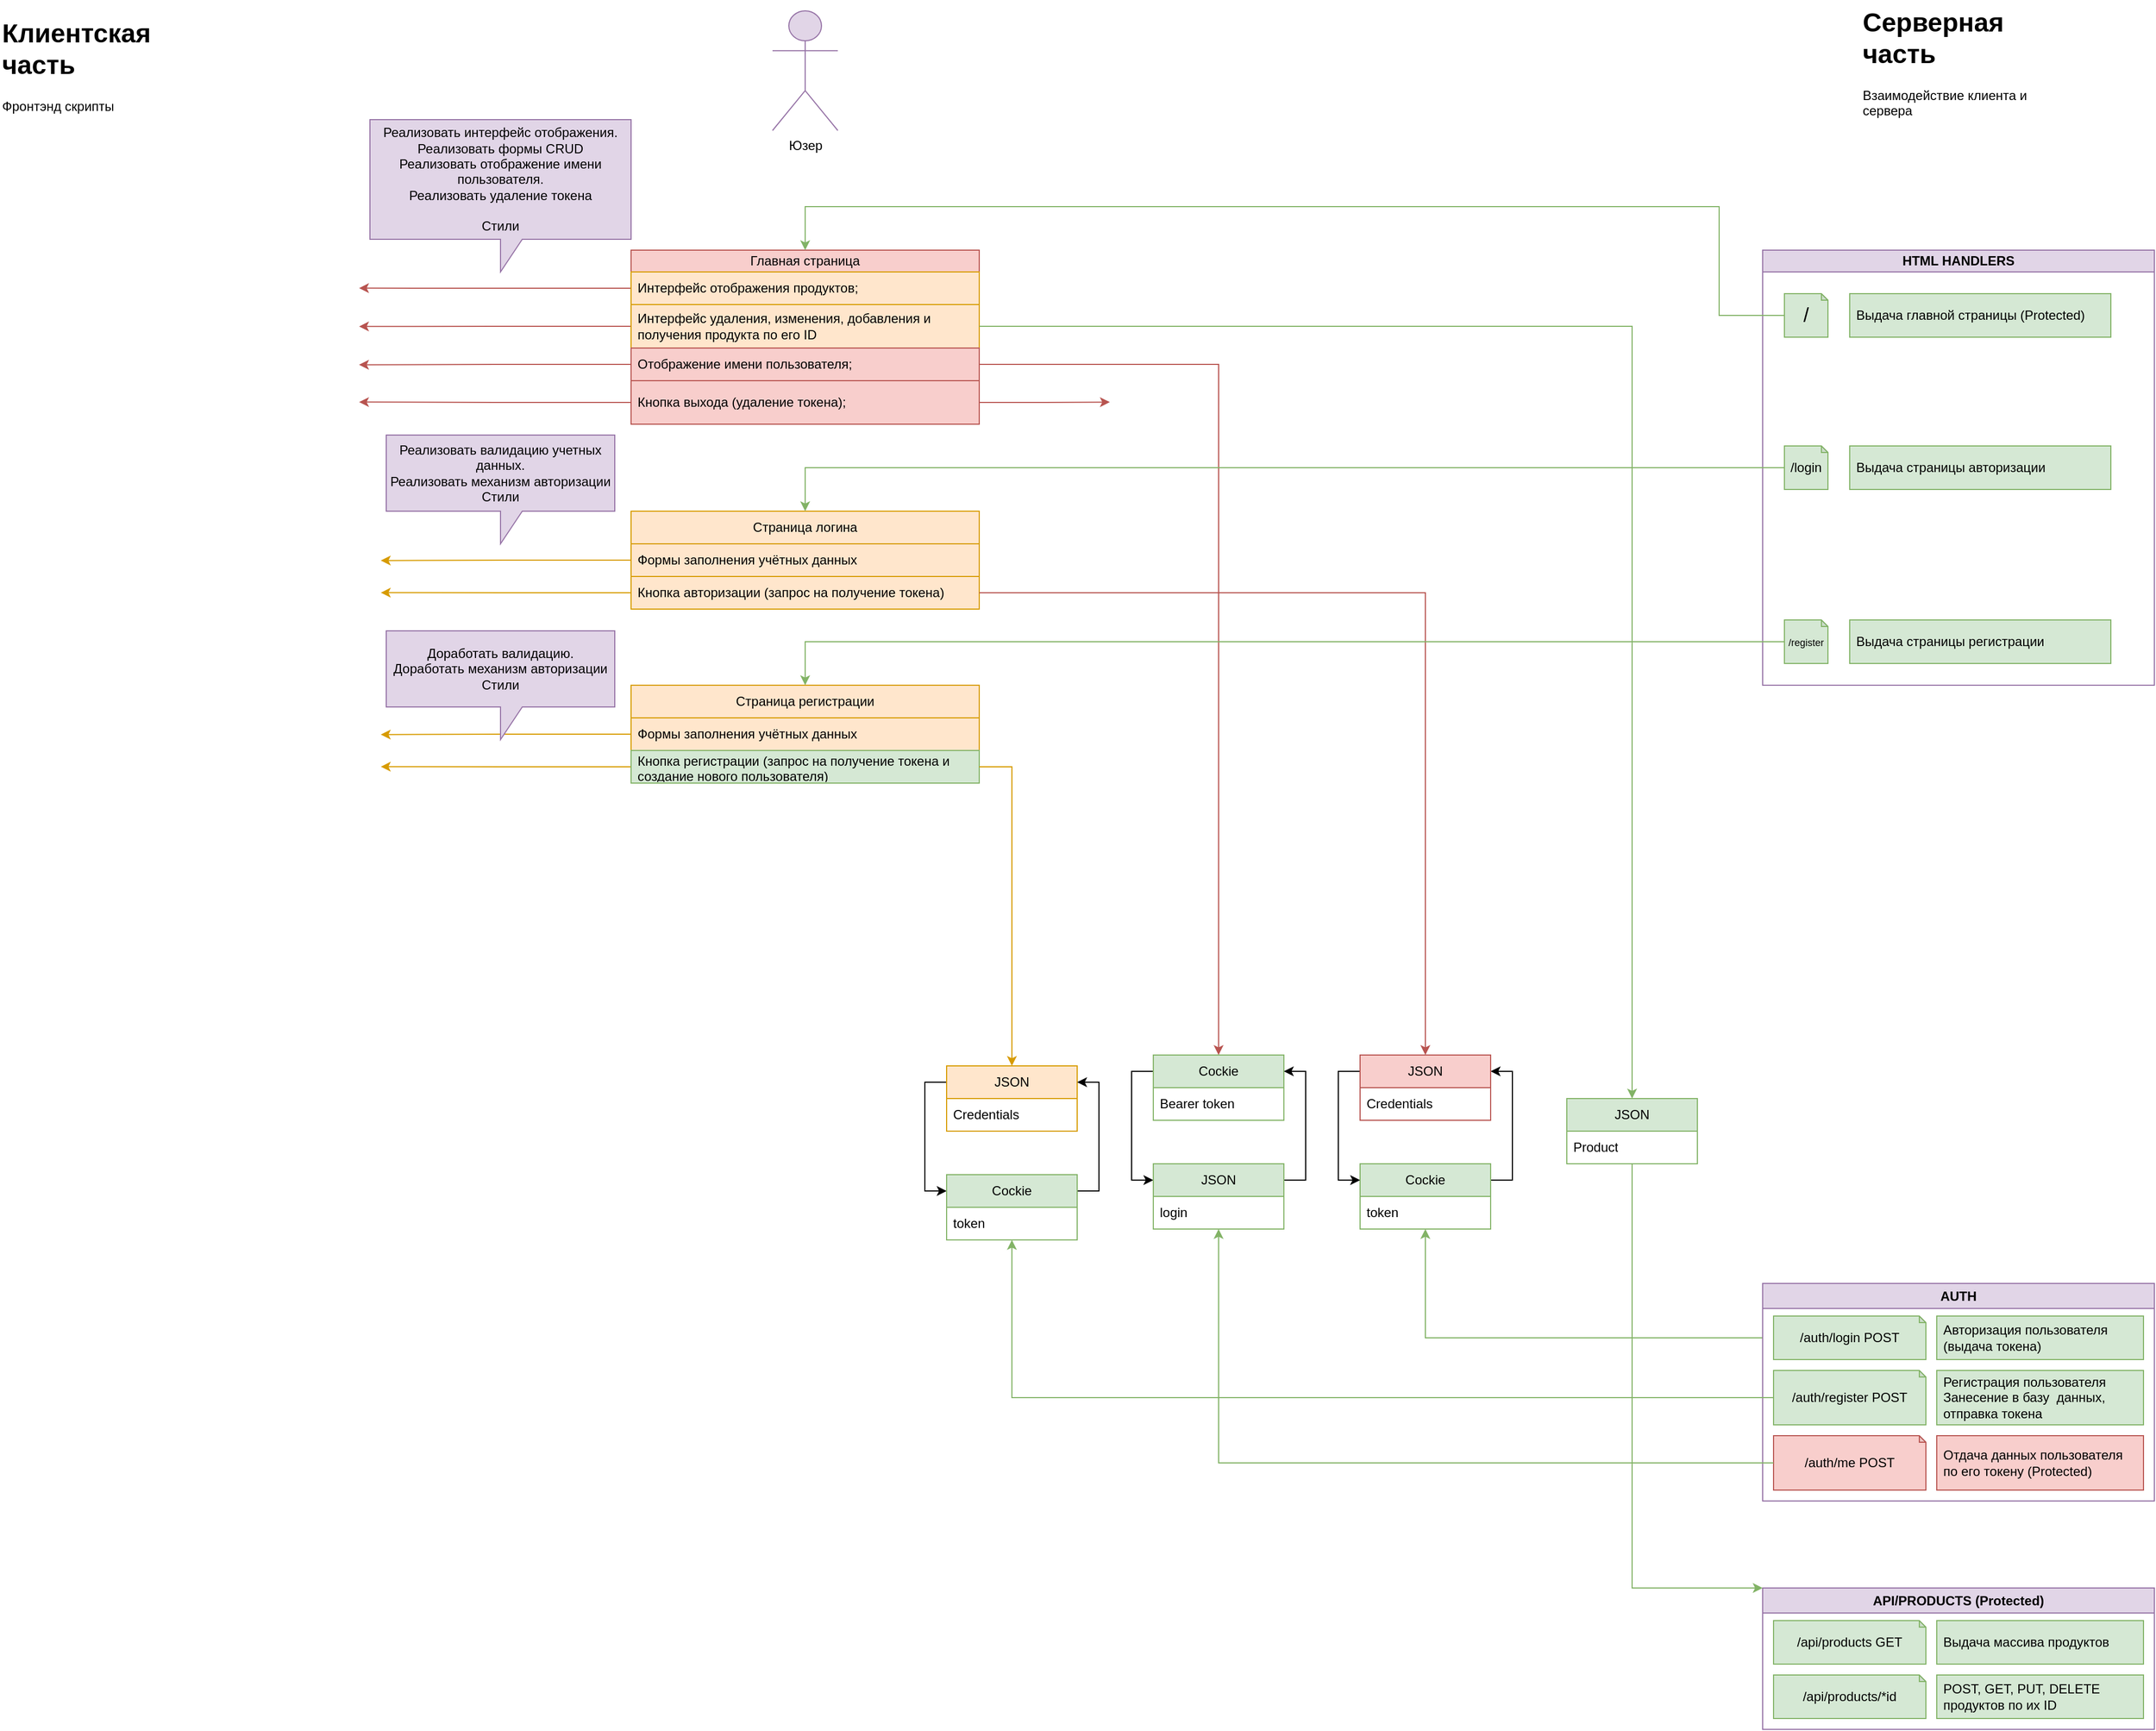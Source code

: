 <mxfile version="24.7.16">
  <diagram name="Страница — 1" id="KyiQzCt9rgxd2dY673ne">
    <mxGraphModel dx="1816" dy="1689" grid="1" gridSize="10" guides="1" tooltips="1" connect="1" arrows="1" fold="1" page="1" pageScale="1" pageWidth="827" pageHeight="1169" math="0" shadow="0">
      <root>
        <mxCell id="0" />
        <mxCell id="1" parent="0" />
        <mxCell id="AlWu4j2nUdlM_dIIHE1T-5" value="HTML HANDLERS" style="swimlane;whiteSpace=wrap;html=1;startSize=20;fillColor=#e1d5e7;strokeColor=#9673a6;" vertex="1" parent="1">
          <mxGeometry x="1000" y="40" width="360" height="400" as="geometry" />
        </mxCell>
        <mxCell id="AlWu4j2nUdlM_dIIHE1T-6" value="/login" style="shape=note;whiteSpace=wrap;html=1;backgroundOutline=1;darkOpacity=0.05;size=6;fillColor=#d5e8d4;strokeColor=#82b366;" vertex="1" parent="AlWu4j2nUdlM_dIIHE1T-5">
          <mxGeometry x="20" y="180" width="40" height="40" as="geometry" />
        </mxCell>
        <mxCell id="AlWu4j2nUdlM_dIIHE1T-12" value="&lt;font style=&quot;font-size: 18px;&quot;&gt;/&lt;/font&gt;" style="shape=note;whiteSpace=wrap;html=1;backgroundOutline=1;darkOpacity=0.05;size=6;fillColor=#d5e8d4;strokeColor=#82b366;" vertex="1" parent="AlWu4j2nUdlM_dIIHE1T-5">
          <mxGeometry x="20" y="40" width="40" height="40" as="geometry" />
        </mxCell>
        <mxCell id="AlWu4j2nUdlM_dIIHE1T-13" value="&lt;font style=&quot;font-size: 9px;&quot;&gt;/register&lt;/font&gt;" style="shape=note;whiteSpace=wrap;html=1;backgroundOutline=1;darkOpacity=0.05;size=6;fillColor=#d5e8d4;strokeColor=#82b366;" vertex="1" parent="AlWu4j2nUdlM_dIIHE1T-5">
          <mxGeometry x="20" y="340" width="40" height="40" as="geometry" />
        </mxCell>
        <mxCell id="AlWu4j2nUdlM_dIIHE1T-14" value="Выдача главной страницы (Protected)" style="text;strokeColor=#82b366;fillColor=#d5e8d4;align=left;verticalAlign=middle;spacingLeft=4;spacingRight=4;overflow=hidden;points=[[0,0.5],[1,0.5]];portConstraint=eastwest;rotatable=0;whiteSpace=wrap;html=1;" vertex="1" parent="AlWu4j2nUdlM_dIIHE1T-5">
          <mxGeometry x="80" y="40" width="240" height="40" as="geometry" />
        </mxCell>
        <mxCell id="AlWu4j2nUdlM_dIIHE1T-15" value="Выдача страницы авторизации" style="text;strokeColor=#82b366;fillColor=#d5e8d4;align=left;verticalAlign=middle;spacingLeft=4;spacingRight=4;overflow=hidden;points=[[0,0.5],[1,0.5]];portConstraint=eastwest;rotatable=0;whiteSpace=wrap;html=1;" vertex="1" parent="AlWu4j2nUdlM_dIIHE1T-5">
          <mxGeometry x="80" y="180" width="240" height="40" as="geometry" />
        </mxCell>
        <mxCell id="AlWu4j2nUdlM_dIIHE1T-16" value="Выдача страницы регистрации" style="text;strokeColor=#82b366;fillColor=#d5e8d4;align=left;verticalAlign=middle;spacingLeft=4;spacingRight=4;overflow=hidden;points=[[0,0.5],[1,0.5]];portConstraint=eastwest;rotatable=0;whiteSpace=wrap;html=1;" vertex="1" parent="AlWu4j2nUdlM_dIIHE1T-5">
          <mxGeometry x="80" y="340" width="240" height="40" as="geometry" />
        </mxCell>
        <mxCell id="AlWu4j2nUdlM_dIIHE1T-34" value="Главная страница" style="swimlane;fontStyle=0;childLayout=stackLayout;horizontal=1;startSize=20;horizontalStack=0;resizeParent=1;resizeParentMax=0;resizeLast=0;collapsible=1;marginBottom=0;whiteSpace=wrap;html=1;fillColor=#f8cecc;strokeColor=#b85450;" vertex="1" parent="1">
          <mxGeometry x="-40" y="40" width="320" height="160" as="geometry" />
        </mxCell>
        <mxCell id="AlWu4j2nUdlM_dIIHE1T-140" style="edgeStyle=orthogonalEdgeStyle;rounded=0;orthogonalLoop=1;jettySize=auto;html=1;exitX=0;exitY=0.5;exitDx=0;exitDy=0;fillColor=#f8cecc;strokeColor=#b85450;" edge="1" parent="AlWu4j2nUdlM_dIIHE1T-34" source="AlWu4j2nUdlM_dIIHE1T-36">
          <mxGeometry relative="1" as="geometry">
            <mxPoint x="-250" y="34.905" as="targetPoint" />
          </mxGeometry>
        </mxCell>
        <mxCell id="AlWu4j2nUdlM_dIIHE1T-36" value="Интерфейс отображения продуктов;" style="text;strokeColor=#d79b00;fillColor=#ffe6cc;align=left;verticalAlign=middle;spacingLeft=4;spacingRight=4;overflow=hidden;points=[[0,0.5],[1,0.5]];portConstraint=eastwest;rotatable=0;whiteSpace=wrap;html=1;" vertex="1" parent="AlWu4j2nUdlM_dIIHE1T-34">
          <mxGeometry y="20" width="320" height="30" as="geometry" />
        </mxCell>
        <mxCell id="AlWu4j2nUdlM_dIIHE1T-142" style="edgeStyle=orthogonalEdgeStyle;rounded=0;orthogonalLoop=1;jettySize=auto;html=1;exitX=0;exitY=0.5;exitDx=0;exitDy=0;fillColor=#f8cecc;strokeColor=#b85450;" edge="1" parent="AlWu4j2nUdlM_dIIHE1T-34" source="AlWu4j2nUdlM_dIIHE1T-37">
          <mxGeometry relative="1" as="geometry">
            <mxPoint x="-250" y="70.143" as="targetPoint" />
          </mxGeometry>
        </mxCell>
        <mxCell id="AlWu4j2nUdlM_dIIHE1T-37" value="Интерфейс удаления, изменения, добавления и получения продукта по его ID" style="text;strokeColor=#d79b00;fillColor=#ffe6cc;align=left;verticalAlign=middle;spacingLeft=4;spacingRight=4;overflow=hidden;points=[[0,0.5],[1,0.5]];portConstraint=eastwest;rotatable=0;whiteSpace=wrap;html=1;" vertex="1" parent="AlWu4j2nUdlM_dIIHE1T-34">
          <mxGeometry y="50" width="320" height="40" as="geometry" />
        </mxCell>
        <mxCell id="AlWu4j2nUdlM_dIIHE1T-143" style="edgeStyle=orthogonalEdgeStyle;rounded=0;orthogonalLoop=1;jettySize=auto;html=1;exitX=0;exitY=0.5;exitDx=0;exitDy=0;fillColor=#f8cecc;strokeColor=#b85450;" edge="1" parent="AlWu4j2nUdlM_dIIHE1T-34" source="AlWu4j2nUdlM_dIIHE1T-40">
          <mxGeometry relative="1" as="geometry">
            <mxPoint x="-250" y="105.381" as="targetPoint" />
          </mxGeometry>
        </mxCell>
        <mxCell id="AlWu4j2nUdlM_dIIHE1T-40" value="Отображение имени пользователя;" style="text;strokeColor=#b85450;fillColor=#f8cecc;align=left;verticalAlign=middle;spacingLeft=4;spacingRight=4;overflow=hidden;points=[[0,0.5],[1,0.5]];portConstraint=eastwest;rotatable=0;whiteSpace=wrap;html=1;" vertex="1" parent="AlWu4j2nUdlM_dIIHE1T-34">
          <mxGeometry y="90" width="320" height="30" as="geometry" />
        </mxCell>
        <mxCell id="AlWu4j2nUdlM_dIIHE1T-144" style="edgeStyle=orthogonalEdgeStyle;rounded=0;orthogonalLoop=1;jettySize=auto;html=1;exitX=0;exitY=0.5;exitDx=0;exitDy=0;fillColor=#f8cecc;strokeColor=#b85450;" edge="1" parent="AlWu4j2nUdlM_dIIHE1T-34" source="AlWu4j2nUdlM_dIIHE1T-41">
          <mxGeometry relative="1" as="geometry">
            <mxPoint x="-250" y="139.667" as="targetPoint" />
          </mxGeometry>
        </mxCell>
        <mxCell id="AlWu4j2nUdlM_dIIHE1T-145" style="edgeStyle=orthogonalEdgeStyle;rounded=0;orthogonalLoop=1;jettySize=auto;html=1;exitX=1;exitY=0.5;exitDx=0;exitDy=0;fillColor=#f8cecc;strokeColor=#b85450;" edge="1" parent="AlWu4j2nUdlM_dIIHE1T-34" source="AlWu4j2nUdlM_dIIHE1T-41">
          <mxGeometry relative="1" as="geometry">
            <mxPoint x="440" y="139.667" as="targetPoint" />
          </mxGeometry>
        </mxCell>
        <mxCell id="AlWu4j2nUdlM_dIIHE1T-41" value="Кнопка выхода (удаление токена);" style="text;strokeColor=#b85450;fillColor=#f8cecc;align=left;verticalAlign=middle;spacingLeft=4;spacingRight=4;overflow=hidden;points=[[0,0.5],[1,0.5]];portConstraint=eastwest;rotatable=0;whiteSpace=wrap;html=1;" vertex="1" parent="AlWu4j2nUdlM_dIIHE1T-34">
          <mxGeometry y="120" width="320" height="40" as="geometry" />
        </mxCell>
        <mxCell id="AlWu4j2nUdlM_dIIHE1T-44" value="API/PRODUCTS (Protected)" style="swimlane;whiteSpace=wrap;html=1;fillColor=#e1d5e7;strokeColor=#9673a6;" vertex="1" parent="1">
          <mxGeometry x="1000" y="1270" width="360" height="130" as="geometry" />
        </mxCell>
        <mxCell id="AlWu4j2nUdlM_dIIHE1T-45" value="/api/products/*id" style="shape=note;whiteSpace=wrap;html=1;backgroundOutline=1;darkOpacity=0.05;size=6;fillColor=#d5e8d4;strokeColor=#82b366;" vertex="1" parent="AlWu4j2nUdlM_dIIHE1T-44">
          <mxGeometry x="10" y="80" width="140" height="40" as="geometry" />
        </mxCell>
        <mxCell id="AlWu4j2nUdlM_dIIHE1T-46" value="/api/products GET" style="shape=note;whiteSpace=wrap;html=1;backgroundOutline=1;darkOpacity=0.05;size=6;fillColor=#d5e8d4;strokeColor=#82b366;" vertex="1" parent="AlWu4j2nUdlM_dIIHE1T-44">
          <mxGeometry x="10" y="30" width="140" height="40" as="geometry" />
        </mxCell>
        <mxCell id="AlWu4j2nUdlM_dIIHE1T-48" value="Выдача массива продуктов " style="text;strokeColor=#82b366;fillColor=#d5e8d4;align=left;verticalAlign=middle;spacingLeft=4;spacingRight=4;overflow=hidden;points=[[0,0.5],[1,0.5]];portConstraint=eastwest;rotatable=0;whiteSpace=wrap;html=1;" vertex="1" parent="AlWu4j2nUdlM_dIIHE1T-44">
          <mxGeometry x="160" y="30" width="190" height="40" as="geometry" />
        </mxCell>
        <mxCell id="AlWu4j2nUdlM_dIIHE1T-52" value="POST, GET, PUT, DELETE продуктов по их ID" style="text;strokeColor=#82b366;fillColor=#d5e8d4;align=left;verticalAlign=middle;spacingLeft=4;spacingRight=4;overflow=hidden;points=[[0,0.5],[1,0.5]];portConstraint=eastwest;rotatable=0;whiteSpace=wrap;html=1;" vertex="1" parent="AlWu4j2nUdlM_dIIHE1T-44">
          <mxGeometry x="160" y="80" width="190" height="40" as="geometry" />
        </mxCell>
        <mxCell id="AlWu4j2nUdlM_dIIHE1T-103" style="edgeStyle=orthogonalEdgeStyle;rounded=0;orthogonalLoop=1;jettySize=auto;html=1;exitX=0;exitY=0.25;exitDx=0;exitDy=0;fillColor=#d5e8d4;strokeColor=#82b366;" edge="1" parent="1" source="AlWu4j2nUdlM_dIIHE1T-54" target="AlWu4j2nUdlM_dIIHE1T-104">
          <mxGeometry relative="1" as="geometry">
            <mxPoint x="720" y="580" as="targetPoint" />
          </mxGeometry>
        </mxCell>
        <mxCell id="AlWu4j2nUdlM_dIIHE1T-54" value="AUTH" style="swimlane;whiteSpace=wrap;html=1;fillColor=#e1d5e7;strokeColor=#9673a6;" vertex="1" parent="1">
          <mxGeometry x="1000" y="990" width="360" height="200" as="geometry" />
        </mxCell>
        <mxCell id="AlWu4j2nUdlM_dIIHE1T-55" value="/auth/register POST" style="shape=note;whiteSpace=wrap;html=1;backgroundOutline=1;darkOpacity=0.05;size=6;fillColor=#d5e8d4;strokeColor=#82b366;" vertex="1" parent="AlWu4j2nUdlM_dIIHE1T-54">
          <mxGeometry x="10" y="80" width="140" height="50" as="geometry" />
        </mxCell>
        <mxCell id="AlWu4j2nUdlM_dIIHE1T-56" value="/auth/login POST" style="shape=note;whiteSpace=wrap;html=1;backgroundOutline=1;darkOpacity=0.05;size=6;fillColor=#d5e8d4;strokeColor=#82b366;" vertex="1" parent="AlWu4j2nUdlM_dIIHE1T-54">
          <mxGeometry x="10" y="30" width="140" height="40" as="geometry" />
        </mxCell>
        <mxCell id="AlWu4j2nUdlM_dIIHE1T-57" value="Авторизация пользователя&lt;br&gt;(выдача токена)" style="text;strokeColor=#82b366;fillColor=#d5e8d4;align=left;verticalAlign=middle;spacingLeft=4;spacingRight=4;overflow=hidden;points=[[0,0.5],[1,0.5]];portConstraint=eastwest;rotatable=0;whiteSpace=wrap;html=1;" vertex="1" parent="AlWu4j2nUdlM_dIIHE1T-54">
          <mxGeometry x="160" y="30" width="190" height="40" as="geometry" />
        </mxCell>
        <mxCell id="AlWu4j2nUdlM_dIIHE1T-58" value="Регистрация пользователя&lt;br&gt;Занесение в базу&amp;nbsp; данных, отправка токена" style="text;strokeColor=#82b366;fillColor=#d5e8d4;align=left;verticalAlign=middle;spacingLeft=4;spacingRight=4;overflow=hidden;points=[[0,0.5],[1,0.5]];portConstraint=eastwest;rotatable=0;whiteSpace=wrap;html=1;" vertex="1" parent="AlWu4j2nUdlM_dIIHE1T-54">
          <mxGeometry x="160" y="80" width="190" height="50" as="geometry" />
        </mxCell>
        <mxCell id="AlWu4j2nUdlM_dIIHE1T-63" value="/auth/me POST" style="shape=note;whiteSpace=wrap;html=1;backgroundOutline=1;darkOpacity=0.05;size=6;fillColor=#f8cecc;strokeColor=#b85450;" vertex="1" parent="AlWu4j2nUdlM_dIIHE1T-54">
          <mxGeometry x="10" y="140" width="140" height="50" as="geometry" />
        </mxCell>
        <mxCell id="AlWu4j2nUdlM_dIIHE1T-64" value="Отдача данных пользователя по его токену (Protected)" style="text;strokeColor=#b85450;fillColor=#f8cecc;align=left;verticalAlign=middle;spacingLeft=4;spacingRight=4;overflow=hidden;points=[[0,0.5],[1,0.5]];portConstraint=eastwest;rotatable=0;whiteSpace=wrap;html=1;" vertex="1" parent="AlWu4j2nUdlM_dIIHE1T-54">
          <mxGeometry x="160" y="140" width="190" height="50" as="geometry" />
        </mxCell>
        <mxCell id="AlWu4j2nUdlM_dIIHE1T-67" value="Страница логина" style="swimlane;fontStyle=0;childLayout=stackLayout;horizontal=1;startSize=30;horizontalStack=0;resizeParent=1;resizeParentMax=0;resizeLast=0;collapsible=1;marginBottom=0;whiteSpace=wrap;html=1;fillColor=#ffe6cc;strokeColor=#d79b00;" vertex="1" parent="1">
          <mxGeometry x="-40" y="280" width="320" height="90" as="geometry" />
        </mxCell>
        <mxCell id="AlWu4j2nUdlM_dIIHE1T-146" style="edgeStyle=orthogonalEdgeStyle;rounded=0;orthogonalLoop=1;jettySize=auto;html=1;exitX=0;exitY=0.5;exitDx=0;exitDy=0;fillColor=#ffe6cc;strokeColor=#d79b00;" edge="1" parent="AlWu4j2nUdlM_dIIHE1T-67" source="AlWu4j2nUdlM_dIIHE1T-68">
          <mxGeometry relative="1" as="geometry">
            <mxPoint x="-230" y="45.381" as="targetPoint" />
          </mxGeometry>
        </mxCell>
        <mxCell id="AlWu4j2nUdlM_dIIHE1T-68" value="Формы заполнения учётных данных " style="text;strokeColor=#d79b00;fillColor=#ffe6cc;align=left;verticalAlign=middle;spacingLeft=4;spacingRight=4;overflow=hidden;points=[[0,0.5],[1,0.5]];portConstraint=eastwest;rotatable=0;whiteSpace=wrap;html=1;" vertex="1" parent="AlWu4j2nUdlM_dIIHE1T-67">
          <mxGeometry y="30" width="320" height="30" as="geometry" />
        </mxCell>
        <mxCell id="AlWu4j2nUdlM_dIIHE1T-147" style="edgeStyle=orthogonalEdgeStyle;rounded=0;orthogonalLoop=1;jettySize=auto;html=1;exitX=0;exitY=0.5;exitDx=0;exitDy=0;fillColor=#ffe6cc;strokeColor=#d79b00;" edge="1" parent="AlWu4j2nUdlM_dIIHE1T-67" source="AlWu4j2nUdlM_dIIHE1T-71">
          <mxGeometry relative="1" as="geometry">
            <mxPoint x="-230" y="74.905" as="targetPoint" />
          </mxGeometry>
        </mxCell>
        <mxCell id="AlWu4j2nUdlM_dIIHE1T-71" value="&lt;div&gt;Кнопка авторизации (запрос на получение токена)&lt;/div&gt;" style="text;strokeColor=#d79b00;fillColor=#ffe6cc;align=left;verticalAlign=middle;spacingLeft=4;spacingRight=4;overflow=hidden;points=[[0,0.5],[1,0.5]];portConstraint=eastwest;rotatable=0;whiteSpace=wrap;html=1;" vertex="1" parent="AlWu4j2nUdlM_dIIHE1T-67">
          <mxGeometry y="60" width="320" height="30" as="geometry" />
        </mxCell>
        <mxCell id="AlWu4j2nUdlM_dIIHE1T-73" value="Страница регистрации" style="swimlane;fontStyle=0;childLayout=stackLayout;horizontal=1;startSize=30;horizontalStack=0;resizeParent=1;resizeParentMax=0;resizeLast=0;collapsible=1;marginBottom=0;whiteSpace=wrap;html=1;fillColor=#ffe6cc;strokeColor=#d79b00;" vertex="1" parent="1">
          <mxGeometry x="-40" y="440" width="320" height="90" as="geometry" />
        </mxCell>
        <mxCell id="AlWu4j2nUdlM_dIIHE1T-148" style="edgeStyle=orthogonalEdgeStyle;rounded=0;orthogonalLoop=1;jettySize=auto;html=1;exitX=0;exitY=0.5;exitDx=0;exitDy=0;fillColor=#ffe6cc;strokeColor=#d79b00;" edge="1" parent="AlWu4j2nUdlM_dIIHE1T-73" source="AlWu4j2nUdlM_dIIHE1T-74">
          <mxGeometry relative="1" as="geometry">
            <mxPoint x="-230" y="45.381" as="targetPoint" />
          </mxGeometry>
        </mxCell>
        <mxCell id="AlWu4j2nUdlM_dIIHE1T-74" value="Формы заполнения учётных данных" style="text;strokeColor=#d79b00;fillColor=#ffe6cc;align=left;verticalAlign=middle;spacingLeft=4;spacingRight=4;overflow=hidden;points=[[0,0.5],[1,0.5]];portConstraint=eastwest;rotatable=0;whiteSpace=wrap;html=1;" vertex="1" parent="AlWu4j2nUdlM_dIIHE1T-73">
          <mxGeometry y="30" width="320" height="30" as="geometry" />
        </mxCell>
        <mxCell id="AlWu4j2nUdlM_dIIHE1T-149" style="edgeStyle=orthogonalEdgeStyle;rounded=0;orthogonalLoop=1;jettySize=auto;html=1;exitX=0;exitY=0.5;exitDx=0;exitDy=0;fillColor=#ffe6cc;strokeColor=#d79b00;" edge="1" parent="AlWu4j2nUdlM_dIIHE1T-73" source="AlWu4j2nUdlM_dIIHE1T-75">
          <mxGeometry relative="1" as="geometry">
            <mxPoint x="-230" y="74.905" as="targetPoint" />
          </mxGeometry>
        </mxCell>
        <mxCell id="AlWu4j2nUdlM_dIIHE1T-75" value="&lt;div&gt;Кнопка регистрации (запрос на получение токена и создание нового пользователя)&lt;/div&gt;" style="text;strokeColor=#82b366;fillColor=#d5e8d4;align=left;verticalAlign=middle;spacingLeft=4;spacingRight=4;overflow=hidden;points=[[0,0.5],[1,0.5]];portConstraint=eastwest;rotatable=0;whiteSpace=wrap;html=1;" vertex="1" parent="AlWu4j2nUdlM_dIIHE1T-73">
          <mxGeometry y="60" width="320" height="30" as="geometry" />
        </mxCell>
        <mxCell id="AlWu4j2nUdlM_dIIHE1T-81" style="edgeStyle=orthogonalEdgeStyle;rounded=0;orthogonalLoop=1;jettySize=auto;html=1;exitX=0;exitY=0.5;exitDx=0;exitDy=0;exitPerimeter=0;entryX=0.5;entryY=0;entryDx=0;entryDy=0;fillColor=#d5e8d4;strokeColor=#82b366;" edge="1" parent="1" source="AlWu4j2nUdlM_dIIHE1T-12" target="AlWu4j2nUdlM_dIIHE1T-34">
          <mxGeometry relative="1" as="geometry">
            <mxPoint x="720" y="80" as="targetPoint" />
            <Array as="points">
              <mxPoint x="960" y="100" />
              <mxPoint x="960" />
              <mxPoint x="120" />
            </Array>
          </mxGeometry>
        </mxCell>
        <mxCell id="AlWu4j2nUdlM_dIIHE1T-87" style="edgeStyle=orthogonalEdgeStyle;rounded=0;orthogonalLoop=1;jettySize=auto;html=1;exitX=1;exitY=0.5;exitDx=0;exitDy=0;entryX=0.5;entryY=0;entryDx=0;entryDy=0;fillColor=#f8cecc;strokeColor=#b85450;" edge="1" parent="1" source="AlWu4j2nUdlM_dIIHE1T-40" target="AlWu4j2nUdlM_dIIHE1T-89">
          <mxGeometry relative="1" as="geometry">
            <mxPoint x="580" y="420" as="targetPoint" />
          </mxGeometry>
        </mxCell>
        <mxCell id="AlWu4j2nUdlM_dIIHE1T-120" style="edgeStyle=orthogonalEdgeStyle;rounded=0;orthogonalLoop=1;jettySize=auto;html=1;exitX=0;exitY=0.25;exitDx=0;exitDy=0;entryX=0;entryY=0.25;entryDx=0;entryDy=0;" edge="1" parent="1" source="AlWu4j2nUdlM_dIIHE1T-89" target="AlWu4j2nUdlM_dIIHE1T-96">
          <mxGeometry relative="1" as="geometry" />
        </mxCell>
        <mxCell id="AlWu4j2nUdlM_dIIHE1T-89" value="Cockie" style="swimlane;fontStyle=0;childLayout=stackLayout;horizontal=1;startSize=30;horizontalStack=0;resizeParent=1;resizeParentMax=0;resizeLast=0;collapsible=1;marginBottom=0;whiteSpace=wrap;html=1;fillColor=#d5e8d4;strokeColor=#82b366;" vertex="1" parent="1">
          <mxGeometry x="439.96" y="780" width="120" height="60" as="geometry" />
        </mxCell>
        <mxCell id="AlWu4j2nUdlM_dIIHE1T-90" value="Bearer token" style="text;strokeColor=none;fillColor=none;align=left;verticalAlign=middle;spacingLeft=4;spacingRight=4;overflow=hidden;points=[[0,0.5],[1,0.5]];portConstraint=eastwest;rotatable=0;whiteSpace=wrap;html=1;" vertex="1" parent="AlWu4j2nUdlM_dIIHE1T-89">
          <mxGeometry y="30" width="120" height="30" as="geometry" />
        </mxCell>
        <mxCell id="AlWu4j2nUdlM_dIIHE1T-131" style="edgeStyle=orthogonalEdgeStyle;rounded=0;orthogonalLoop=1;jettySize=auto;html=1;exitX=1;exitY=0.25;exitDx=0;exitDy=0;entryX=1;entryY=0.25;entryDx=0;entryDy=0;" edge="1" parent="1" source="AlWu4j2nUdlM_dIIHE1T-96" target="AlWu4j2nUdlM_dIIHE1T-89">
          <mxGeometry relative="1" as="geometry" />
        </mxCell>
        <mxCell id="AlWu4j2nUdlM_dIIHE1T-96" value="JSON" style="swimlane;fontStyle=0;childLayout=stackLayout;horizontal=1;startSize=30;horizontalStack=0;resizeParent=1;resizeParentMax=0;resizeLast=0;collapsible=1;marginBottom=0;whiteSpace=wrap;html=1;fillColor=#d5e8d4;strokeColor=#82b366;" vertex="1" parent="1">
          <mxGeometry x="439.96" y="880" width="120" height="60" as="geometry" />
        </mxCell>
        <mxCell id="AlWu4j2nUdlM_dIIHE1T-97" value="login" style="text;strokeColor=none;fillColor=none;align=left;verticalAlign=middle;spacingLeft=4;spacingRight=4;overflow=hidden;points=[[0,0.5],[1,0.5]];portConstraint=eastwest;rotatable=0;whiteSpace=wrap;html=1;" vertex="1" parent="AlWu4j2nUdlM_dIIHE1T-96">
          <mxGeometry y="30" width="120" height="30" as="geometry" />
        </mxCell>
        <mxCell id="AlWu4j2nUdlM_dIIHE1T-100" style="edgeStyle=orthogonalEdgeStyle;rounded=0;orthogonalLoop=1;jettySize=auto;html=1;exitX=0;exitY=0.5;exitDx=0;exitDy=0;exitPerimeter=0;entryX=0.5;entryY=1;entryDx=0;entryDy=0;fillColor=#d5e8d4;strokeColor=#82b366;" edge="1" parent="1" source="AlWu4j2nUdlM_dIIHE1T-63" target="AlWu4j2nUdlM_dIIHE1T-96">
          <mxGeometry relative="1" as="geometry">
            <mxPoint x="620" y="640" as="targetPoint" />
          </mxGeometry>
        </mxCell>
        <mxCell id="AlWu4j2nUdlM_dIIHE1T-118" style="edgeStyle=orthogonalEdgeStyle;rounded=0;orthogonalLoop=1;jettySize=auto;html=1;exitX=1;exitY=0.25;exitDx=0;exitDy=0;entryX=1;entryY=0.25;entryDx=0;entryDy=0;" edge="1" parent="1" source="AlWu4j2nUdlM_dIIHE1T-104" target="AlWu4j2nUdlM_dIIHE1T-107">
          <mxGeometry relative="1" as="geometry">
            <Array as="points">
              <mxPoint x="770" y="795" />
            </Array>
          </mxGeometry>
        </mxCell>
        <mxCell id="AlWu4j2nUdlM_dIIHE1T-104" value="Cockie" style="swimlane;fontStyle=0;childLayout=stackLayout;horizontal=1;startSize=30;horizontalStack=0;resizeParent=1;resizeParentMax=0;resizeLast=0;collapsible=1;marginBottom=0;whiteSpace=wrap;html=1;fillColor=#d5e8d4;strokeColor=#82b366;" vertex="1" parent="1">
          <mxGeometry x="630" y="880" width="120" height="60" as="geometry" />
        </mxCell>
        <mxCell id="AlWu4j2nUdlM_dIIHE1T-105" value="token" style="text;strokeColor=none;fillColor=none;align=left;verticalAlign=middle;spacingLeft=4;spacingRight=4;overflow=hidden;points=[[0,0.5],[1,0.5]];portConstraint=eastwest;rotatable=0;whiteSpace=wrap;html=1;" vertex="1" parent="AlWu4j2nUdlM_dIIHE1T-104">
          <mxGeometry y="30" width="120" height="30" as="geometry" />
        </mxCell>
        <mxCell id="AlWu4j2nUdlM_dIIHE1T-117" style="edgeStyle=orthogonalEdgeStyle;rounded=0;orthogonalLoop=1;jettySize=auto;html=1;exitX=0;exitY=0.25;exitDx=0;exitDy=0;entryX=0;entryY=0.25;entryDx=0;entryDy=0;" edge="1" parent="1" source="AlWu4j2nUdlM_dIIHE1T-107" target="AlWu4j2nUdlM_dIIHE1T-104">
          <mxGeometry relative="1" as="geometry" />
        </mxCell>
        <mxCell id="AlWu4j2nUdlM_dIIHE1T-107" value="JSON" style="swimlane;fontStyle=0;childLayout=stackLayout;horizontal=1;startSize=30;horizontalStack=0;resizeParent=1;resizeParentMax=0;resizeLast=0;collapsible=1;marginBottom=0;whiteSpace=wrap;html=1;fillColor=#f8cecc;strokeColor=#b85450;" vertex="1" parent="1">
          <mxGeometry x="630" y="780" width="120" height="60" as="geometry" />
        </mxCell>
        <mxCell id="AlWu4j2nUdlM_dIIHE1T-108" value="Credentials" style="text;strokeColor=none;fillColor=none;align=left;verticalAlign=middle;spacingLeft=4;spacingRight=4;overflow=hidden;points=[[0,0.5],[1,0.5]];portConstraint=eastwest;rotatable=0;whiteSpace=wrap;html=1;" vertex="1" parent="AlWu4j2nUdlM_dIIHE1T-107">
          <mxGeometry y="30" width="120" height="30" as="geometry" />
        </mxCell>
        <mxCell id="AlWu4j2nUdlM_dIIHE1T-115" style="edgeStyle=orthogonalEdgeStyle;rounded=0;orthogonalLoop=1;jettySize=auto;html=1;exitX=0.5;exitY=1;exitDx=0;exitDy=0;entryX=0.5;entryY=1.002;entryDx=0;entryDy=0;entryPerimeter=0;" edge="1" parent="AlWu4j2nUdlM_dIIHE1T-107" source="AlWu4j2nUdlM_dIIHE1T-107" target="AlWu4j2nUdlM_dIIHE1T-108">
          <mxGeometry relative="1" as="geometry" />
        </mxCell>
        <mxCell id="AlWu4j2nUdlM_dIIHE1T-109" style="edgeStyle=orthogonalEdgeStyle;rounded=0;orthogonalLoop=1;jettySize=auto;html=1;exitX=1;exitY=0.5;exitDx=0;exitDy=0;entryX=0.5;entryY=0;entryDx=0;entryDy=0;fillColor=#f8cecc;strokeColor=#b85450;" edge="1" parent="1" source="AlWu4j2nUdlM_dIIHE1T-71" target="AlWu4j2nUdlM_dIIHE1T-107">
          <mxGeometry relative="1" as="geometry" />
        </mxCell>
        <mxCell id="AlWu4j2nUdlM_dIIHE1T-130" style="edgeStyle=orthogonalEdgeStyle;rounded=0;orthogonalLoop=1;jettySize=auto;html=1;exitX=0;exitY=0.25;exitDx=0;exitDy=0;entryX=0;entryY=0.25;entryDx=0;entryDy=0;" edge="1" parent="1" source="AlWu4j2nUdlM_dIIHE1T-110" target="AlWu4j2nUdlM_dIIHE1T-122">
          <mxGeometry relative="1" as="geometry" />
        </mxCell>
        <mxCell id="AlWu4j2nUdlM_dIIHE1T-110" value="JSON" style="swimlane;fontStyle=0;childLayout=stackLayout;horizontal=1;startSize=30;horizontalStack=0;resizeParent=1;resizeParentMax=0;resizeLast=0;collapsible=1;marginBottom=0;whiteSpace=wrap;html=1;fillColor=#ffe6cc;strokeColor=#d79b00;" vertex="1" parent="1">
          <mxGeometry x="250" y="790" width="120" height="60" as="geometry" />
        </mxCell>
        <mxCell id="AlWu4j2nUdlM_dIIHE1T-111" value="Credentials" style="text;strokeColor=none;fillColor=none;align=left;verticalAlign=middle;spacingLeft=4;spacingRight=4;overflow=hidden;points=[[0,0.5],[1,0.5]];portConstraint=eastwest;rotatable=0;whiteSpace=wrap;html=1;" vertex="1" parent="AlWu4j2nUdlM_dIIHE1T-110">
          <mxGeometry y="30" width="120" height="30" as="geometry" />
        </mxCell>
        <mxCell id="AlWu4j2nUdlM_dIIHE1T-112" style="edgeStyle=orthogonalEdgeStyle;rounded=0;orthogonalLoop=1;jettySize=auto;html=1;exitX=1;exitY=0.5;exitDx=0;exitDy=0;entryX=0.5;entryY=0;entryDx=0;entryDy=0;fillColor=#ffe6cc;strokeColor=#d79b00;" edge="1" parent="1" source="AlWu4j2nUdlM_dIIHE1T-75" target="AlWu4j2nUdlM_dIIHE1T-110">
          <mxGeometry relative="1" as="geometry" />
        </mxCell>
        <mxCell id="AlWu4j2nUdlM_dIIHE1T-132" style="edgeStyle=orthogonalEdgeStyle;rounded=0;orthogonalLoop=1;jettySize=auto;html=1;exitX=1;exitY=0.25;exitDx=0;exitDy=0;entryX=1;entryY=0.25;entryDx=0;entryDy=0;" edge="1" parent="1" source="AlWu4j2nUdlM_dIIHE1T-122" target="AlWu4j2nUdlM_dIIHE1T-110">
          <mxGeometry relative="1" as="geometry" />
        </mxCell>
        <mxCell id="AlWu4j2nUdlM_dIIHE1T-122" value="Cockie" style="swimlane;fontStyle=0;childLayout=stackLayout;horizontal=1;startSize=30;horizontalStack=0;resizeParent=1;resizeParentMax=0;resizeLast=0;collapsible=1;marginBottom=0;whiteSpace=wrap;html=1;fillColor=#d5e8d4;strokeColor=#82b366;" vertex="1" parent="1">
          <mxGeometry x="250" y="890" width="120" height="60" as="geometry" />
        </mxCell>
        <mxCell id="AlWu4j2nUdlM_dIIHE1T-123" value="token" style="text;strokeColor=none;fillColor=none;align=left;verticalAlign=middle;spacingLeft=4;spacingRight=4;overflow=hidden;points=[[0,0.5],[1,0.5]];portConstraint=eastwest;rotatable=0;whiteSpace=wrap;html=1;" vertex="1" parent="AlWu4j2nUdlM_dIIHE1T-122">
          <mxGeometry y="30" width="120" height="30" as="geometry" />
        </mxCell>
        <mxCell id="AlWu4j2nUdlM_dIIHE1T-124" style="edgeStyle=orthogonalEdgeStyle;rounded=0;orthogonalLoop=1;jettySize=auto;html=1;exitX=0;exitY=0.5;exitDx=0;exitDy=0;exitPerimeter=0;fillColor=#d5e8d4;strokeColor=#82b366;" edge="1" parent="1" source="AlWu4j2nUdlM_dIIHE1T-55" target="AlWu4j2nUdlM_dIIHE1T-122">
          <mxGeometry relative="1" as="geometry" />
        </mxCell>
        <mxCell id="AlWu4j2nUdlM_dIIHE1T-127" style="edgeStyle=orthogonalEdgeStyle;rounded=0;orthogonalLoop=1;jettySize=auto;html=1;exitX=0;exitY=0.5;exitDx=0;exitDy=0;exitPerimeter=0;entryX=0.5;entryY=0;entryDx=0;entryDy=0;fillColor=#d5e8d4;strokeColor=#82b366;" edge="1" parent="1" source="AlWu4j2nUdlM_dIIHE1T-6" target="AlWu4j2nUdlM_dIIHE1T-67">
          <mxGeometry relative="1" as="geometry">
            <Array as="points">
              <mxPoint x="120" y="240" />
            </Array>
          </mxGeometry>
        </mxCell>
        <mxCell id="AlWu4j2nUdlM_dIIHE1T-128" style="edgeStyle=orthogonalEdgeStyle;rounded=0;orthogonalLoop=1;jettySize=auto;html=1;exitX=0;exitY=0.5;exitDx=0;exitDy=0;exitPerimeter=0;entryX=0.5;entryY=0;entryDx=0;entryDy=0;fillColor=#d5e8d4;strokeColor=#82b366;" edge="1" parent="1" source="AlWu4j2nUdlM_dIIHE1T-13" target="AlWu4j2nUdlM_dIIHE1T-73">
          <mxGeometry relative="1" as="geometry">
            <Array as="points">
              <mxPoint x="120" y="400" />
            </Array>
          </mxGeometry>
        </mxCell>
        <mxCell id="AlWu4j2nUdlM_dIIHE1T-139" style="edgeStyle=orthogonalEdgeStyle;rounded=0;orthogonalLoop=1;jettySize=auto;html=1;exitX=0.5;exitY=1;exitDx=0;exitDy=0;entryX=0;entryY=0;entryDx=0;entryDy=0;fillColor=#d5e8d4;strokeColor=#82b366;" edge="1" parent="1" source="AlWu4j2nUdlM_dIIHE1T-133" target="AlWu4j2nUdlM_dIIHE1T-44">
          <mxGeometry relative="1" as="geometry">
            <Array as="points">
              <mxPoint x="880" y="1270" />
            </Array>
          </mxGeometry>
        </mxCell>
        <mxCell id="AlWu4j2nUdlM_dIIHE1T-133" value="JSON" style="swimlane;fontStyle=0;childLayout=stackLayout;horizontal=1;startSize=30;horizontalStack=0;resizeParent=1;resizeParentMax=0;resizeLast=0;collapsible=1;marginBottom=0;whiteSpace=wrap;html=1;fillColor=#d5e8d4;strokeColor=#82b366;" vertex="1" parent="1">
          <mxGeometry x="820" y="820" width="120" height="60" as="geometry" />
        </mxCell>
        <mxCell id="AlWu4j2nUdlM_dIIHE1T-134" value="Product" style="text;strokeColor=none;fillColor=none;align=left;verticalAlign=middle;spacingLeft=4;spacingRight=4;overflow=hidden;points=[[0,0.5],[1,0.5]];portConstraint=eastwest;rotatable=0;whiteSpace=wrap;html=1;" vertex="1" parent="AlWu4j2nUdlM_dIIHE1T-133">
          <mxGeometry y="30" width="120" height="30" as="geometry" />
        </mxCell>
        <mxCell id="AlWu4j2nUdlM_dIIHE1T-135" style="edgeStyle=orthogonalEdgeStyle;rounded=0;orthogonalLoop=1;jettySize=auto;html=1;exitX=0.5;exitY=1;exitDx=0;exitDy=0;entryX=0.5;entryY=1.002;entryDx=0;entryDy=0;entryPerimeter=0;" edge="1" parent="AlWu4j2nUdlM_dIIHE1T-133" source="AlWu4j2nUdlM_dIIHE1T-133" target="AlWu4j2nUdlM_dIIHE1T-134">
          <mxGeometry relative="1" as="geometry" />
        </mxCell>
        <mxCell id="AlWu4j2nUdlM_dIIHE1T-138" style="edgeStyle=orthogonalEdgeStyle;rounded=0;orthogonalLoop=1;jettySize=auto;html=1;exitX=1;exitY=0.5;exitDx=0;exitDy=0;entryX=0.5;entryY=0;entryDx=0;entryDy=0;fillColor=#d5e8d4;strokeColor=#82b366;" edge="1" parent="1" source="AlWu4j2nUdlM_dIIHE1T-37" target="AlWu4j2nUdlM_dIIHE1T-133">
          <mxGeometry relative="1" as="geometry" />
        </mxCell>
        <mxCell id="AlWu4j2nUdlM_dIIHE1T-150" value="&lt;h1 style=&quot;margin-top: 0px;&quot;&gt;Клиентская часть&lt;br&gt;&lt;/h1&gt;&lt;p&gt;Фронтэнд скрипты&lt;br&gt;&lt;/p&gt;" style="text;html=1;whiteSpace=wrap;overflow=hidden;rounded=0;" vertex="1" parent="1">
          <mxGeometry x="-620" y="-180" width="180" height="100" as="geometry" />
        </mxCell>
        <mxCell id="AlWu4j2nUdlM_dIIHE1T-152" value="Юзер" style="shape=umlActor;verticalLabelPosition=bottom;verticalAlign=top;html=1;outlineConnect=0;fillColor=#e1d5e7;strokeColor=#9673a6;" vertex="1" parent="1">
          <mxGeometry x="90" y="-180" width="60" height="110" as="geometry" />
        </mxCell>
        <mxCell id="AlWu4j2nUdlM_dIIHE1T-158" value="&lt;h1 style=&quot;margin-top: 0px;&quot;&gt;Серверная часть&lt;br&gt;&lt;/h1&gt;&lt;p&gt;Взаимодействие клиента и сервера&lt;br&gt;&lt;/p&gt;" style="text;html=1;whiteSpace=wrap;overflow=hidden;rounded=0;" vertex="1" parent="1">
          <mxGeometry x="1090" y="-190" width="180" height="120" as="geometry" />
        </mxCell>
        <mxCell id="AlWu4j2nUdlM_dIIHE1T-160" value="Реализовать интерфейс отображения.&lt;br&gt;&lt;div&gt;Реализовать формы CRUD&lt;/div&gt;&lt;div&gt;Реализовать отображение имени пользователя.&lt;/div&gt;&lt;div&gt;Реализовать удаление токена&lt;br&gt;&lt;/div&gt;&lt;div&gt;&lt;br&gt;&lt;/div&gt;&lt;div&gt;Стили&lt;br&gt;&lt;/div&gt;" style="shape=callout;whiteSpace=wrap;html=1;perimeter=calloutPerimeter;fillColor=#e1d5e7;strokeColor=#9673a6;" vertex="1" parent="1">
          <mxGeometry x="-280" y="-80" width="240" height="140" as="geometry" />
        </mxCell>
        <mxCell id="AlWu4j2nUdlM_dIIHE1T-161" value="&lt;div&gt;Реализовать валидацию учетных данных.&lt;/div&gt;&lt;div&gt;Реализовать механизм авторизации&lt;/div&gt;&lt;div&gt;Стили&lt;br&gt;&lt;/div&gt;" style="shape=callout;whiteSpace=wrap;html=1;perimeter=calloutPerimeter;fillColor=#e1d5e7;strokeColor=#9673a6;" vertex="1" parent="1">
          <mxGeometry x="-265" y="210" width="210" height="100" as="geometry" />
        </mxCell>
        <mxCell id="AlWu4j2nUdlM_dIIHE1T-162" value="&lt;div&gt;Доработать валидацию.&lt;br&gt;&lt;/div&gt;&lt;div&gt;Доработать механизм авторизации&lt;br&gt;&lt;/div&gt;&lt;div&gt;Стили&lt;br&gt;&lt;/div&gt;" style="shape=callout;whiteSpace=wrap;html=1;perimeter=calloutPerimeter;fillColor=#e1d5e7;strokeColor=#9673a6;" vertex="1" parent="1">
          <mxGeometry x="-265" y="390" width="210" height="100" as="geometry" />
        </mxCell>
      </root>
    </mxGraphModel>
  </diagram>
</mxfile>
